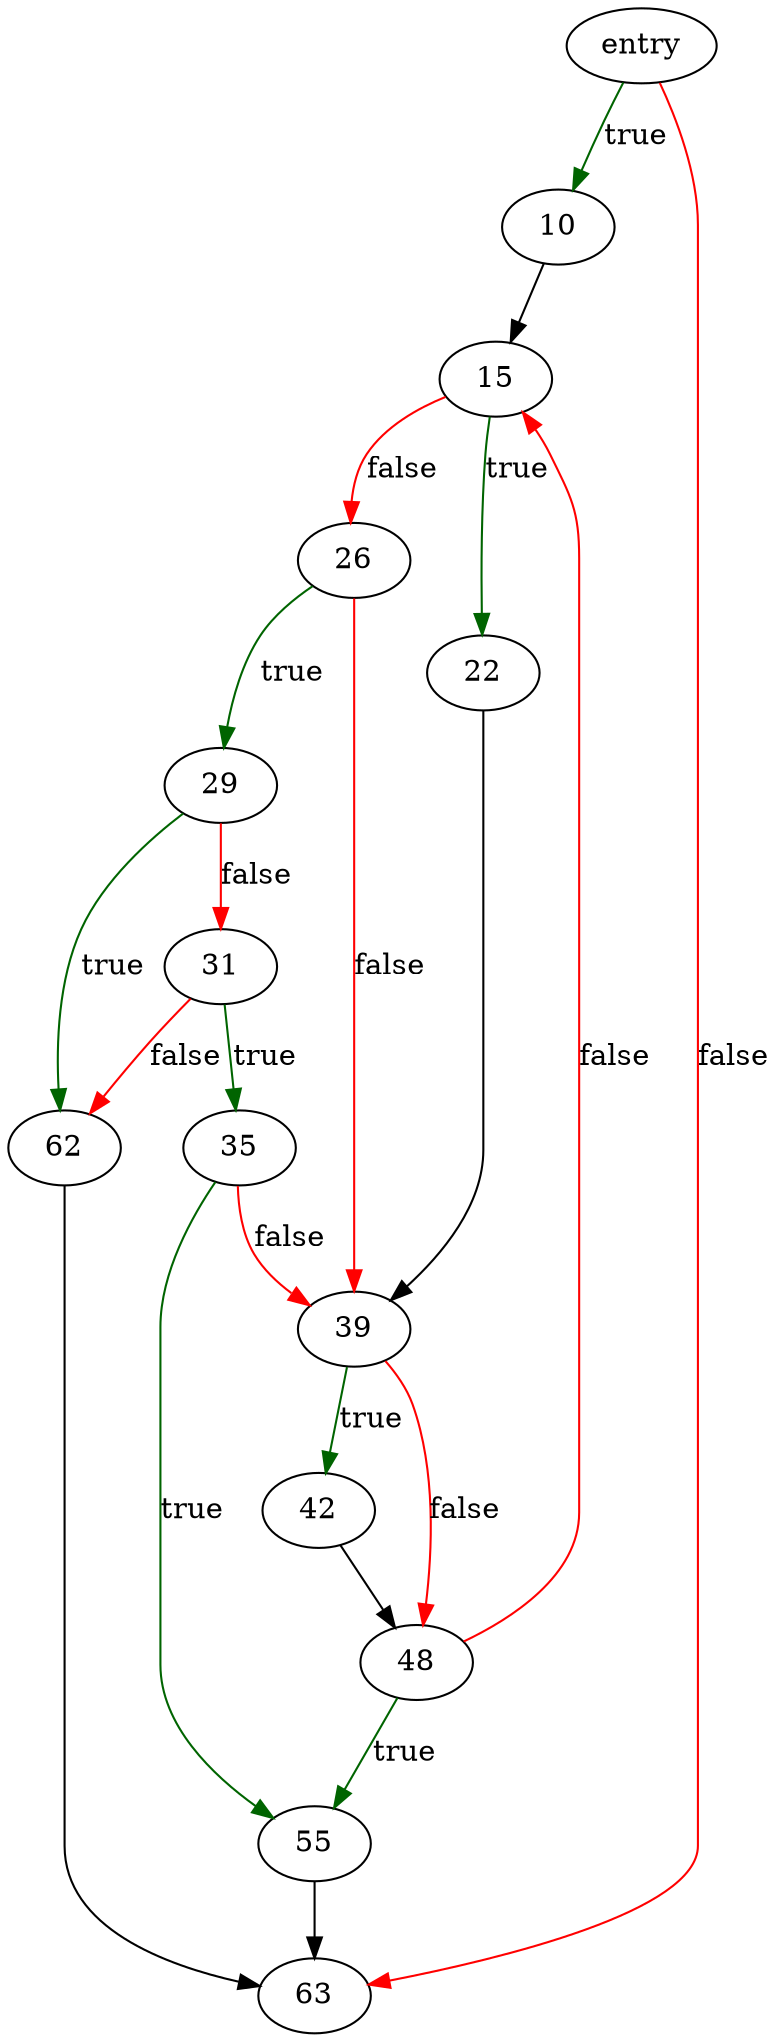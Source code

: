 digraph "readlinebuffer" {
	// Node definitions.
	2 [label=entry];
	10;
	15;
	22;
	26;
	29;
	31;
	35;
	39;
	42;
	48;
	55;
	62;
	63;

	// Edge definitions.
	2 -> 10 [
		color=darkgreen
		label=true
	];
	2 -> 63 [
		color=red
		label=false
	];
	10 -> 15;
	15 -> 22 [
		color=darkgreen
		label=true
	];
	15 -> 26 [
		color=red
		label=false
	];
	22 -> 39;
	26 -> 29 [
		color=darkgreen
		label=true
	];
	26 -> 39 [
		color=red
		label=false
	];
	29 -> 31 [
		color=red
		label=false
	];
	29 -> 62 [
		color=darkgreen
		label=true
	];
	31 -> 35 [
		color=darkgreen
		label=true
	];
	31 -> 62 [
		color=red
		label=false
	];
	35 -> 39 [
		color=red
		label=false
	];
	35 -> 55 [
		color=darkgreen
		label=true
	];
	39 -> 42 [
		color=darkgreen
		label=true
	];
	39 -> 48 [
		color=red
		label=false
	];
	42 -> 48;
	48 -> 15 [
		color=red
		label=false
	];
	48 -> 55 [
		color=darkgreen
		label=true
	];
	55 -> 63;
	62 -> 63;
}
